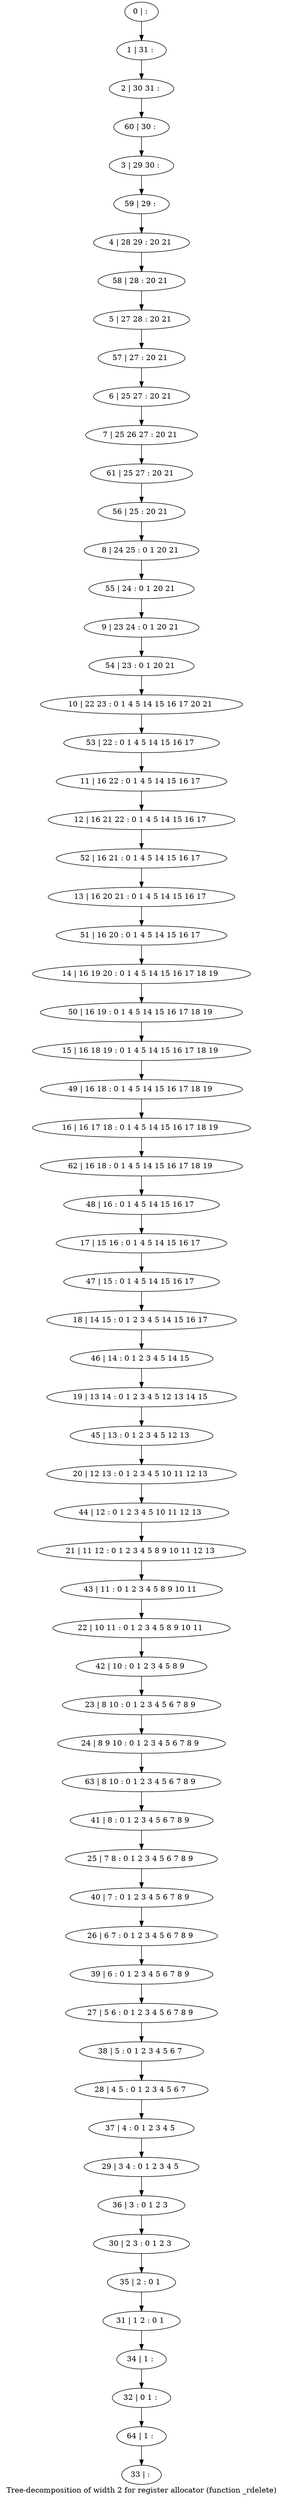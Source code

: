 digraph G {
graph [label="Tree-decomposition of width 2 for register allocator (function _rdelete)"]
0[label="0 | : "];
1[label="1 | 31 : "];
2[label="2 | 30 31 : "];
3[label="3 | 29 30 : "];
4[label="4 | 28 29 : 20 21 "];
5[label="5 | 27 28 : 20 21 "];
6[label="6 | 25 27 : 20 21 "];
7[label="7 | 25 26 27 : 20 21 "];
8[label="8 | 24 25 : 0 1 20 21 "];
9[label="9 | 23 24 : 0 1 20 21 "];
10[label="10 | 22 23 : 0 1 4 5 14 15 16 17 20 21 "];
11[label="11 | 16 22 : 0 1 4 5 14 15 16 17 "];
12[label="12 | 16 21 22 : 0 1 4 5 14 15 16 17 "];
13[label="13 | 16 20 21 : 0 1 4 5 14 15 16 17 "];
14[label="14 | 16 19 20 : 0 1 4 5 14 15 16 17 18 19 "];
15[label="15 | 16 18 19 : 0 1 4 5 14 15 16 17 18 19 "];
16[label="16 | 16 17 18 : 0 1 4 5 14 15 16 17 18 19 "];
17[label="17 | 15 16 : 0 1 4 5 14 15 16 17 "];
18[label="18 | 14 15 : 0 1 2 3 4 5 14 15 16 17 "];
19[label="19 | 13 14 : 0 1 2 3 4 5 12 13 14 15 "];
20[label="20 | 12 13 : 0 1 2 3 4 5 10 11 12 13 "];
21[label="21 | 11 12 : 0 1 2 3 4 5 8 9 10 11 12 13 "];
22[label="22 | 10 11 : 0 1 2 3 4 5 8 9 10 11 "];
23[label="23 | 8 10 : 0 1 2 3 4 5 6 7 8 9 "];
24[label="24 | 8 9 10 : 0 1 2 3 4 5 6 7 8 9 "];
25[label="25 | 7 8 : 0 1 2 3 4 5 6 7 8 9 "];
26[label="26 | 6 7 : 0 1 2 3 4 5 6 7 8 9 "];
27[label="27 | 5 6 : 0 1 2 3 4 5 6 7 8 9 "];
28[label="28 | 4 5 : 0 1 2 3 4 5 6 7 "];
29[label="29 | 3 4 : 0 1 2 3 4 5 "];
30[label="30 | 2 3 : 0 1 2 3 "];
31[label="31 | 1 2 : 0 1 "];
32[label="32 | 0 1 : "];
33[label="33 | : "];
34[label="34 | 1 : "];
35[label="35 | 2 : 0 1 "];
36[label="36 | 3 : 0 1 2 3 "];
37[label="37 | 4 : 0 1 2 3 4 5 "];
38[label="38 | 5 : 0 1 2 3 4 5 6 7 "];
39[label="39 | 6 : 0 1 2 3 4 5 6 7 8 9 "];
40[label="40 | 7 : 0 1 2 3 4 5 6 7 8 9 "];
41[label="41 | 8 : 0 1 2 3 4 5 6 7 8 9 "];
42[label="42 | 10 : 0 1 2 3 4 5 8 9 "];
43[label="43 | 11 : 0 1 2 3 4 5 8 9 10 11 "];
44[label="44 | 12 : 0 1 2 3 4 5 10 11 12 13 "];
45[label="45 | 13 : 0 1 2 3 4 5 12 13 "];
46[label="46 | 14 : 0 1 2 3 4 5 14 15 "];
47[label="47 | 15 : 0 1 4 5 14 15 16 17 "];
48[label="48 | 16 : 0 1 4 5 14 15 16 17 "];
49[label="49 | 16 18 : 0 1 4 5 14 15 16 17 18 19 "];
50[label="50 | 16 19 : 0 1 4 5 14 15 16 17 18 19 "];
51[label="51 | 16 20 : 0 1 4 5 14 15 16 17 "];
52[label="52 | 16 21 : 0 1 4 5 14 15 16 17 "];
53[label="53 | 22 : 0 1 4 5 14 15 16 17 "];
54[label="54 | 23 : 0 1 20 21 "];
55[label="55 | 24 : 0 1 20 21 "];
56[label="56 | 25 : 20 21 "];
57[label="57 | 27 : 20 21 "];
58[label="58 | 28 : 20 21 "];
59[label="59 | 29 : "];
60[label="60 | 30 : "];
61[label="61 | 25 27 : 20 21 "];
62[label="62 | 16 18 : 0 1 4 5 14 15 16 17 18 19 "];
63[label="63 | 8 10 : 0 1 2 3 4 5 6 7 8 9 "];
64[label="64 | 1 : "];
0->1 ;
1->2 ;
6->7 ;
11->12 ;
23->24 ;
34->32 ;
31->34 ;
35->31 ;
30->35 ;
36->30 ;
29->36 ;
37->29 ;
28->37 ;
38->28 ;
27->38 ;
39->27 ;
26->39 ;
40->26 ;
25->40 ;
41->25 ;
42->23 ;
22->42 ;
43->22 ;
21->43 ;
44->21 ;
20->44 ;
45->20 ;
19->45 ;
46->19 ;
18->46 ;
47->18 ;
17->47 ;
48->17 ;
49->16 ;
15->49 ;
50->15 ;
14->50 ;
51->14 ;
13->51 ;
52->13 ;
12->52 ;
53->11 ;
10->53 ;
54->10 ;
9->54 ;
55->9 ;
8->55 ;
56->8 ;
57->6 ;
5->57 ;
58->5 ;
4->58 ;
59->4 ;
3->59 ;
60->3 ;
2->60 ;
61->56 ;
7->61 ;
62->48 ;
16->62 ;
63->41 ;
24->63 ;
64->33 ;
32->64 ;
}
